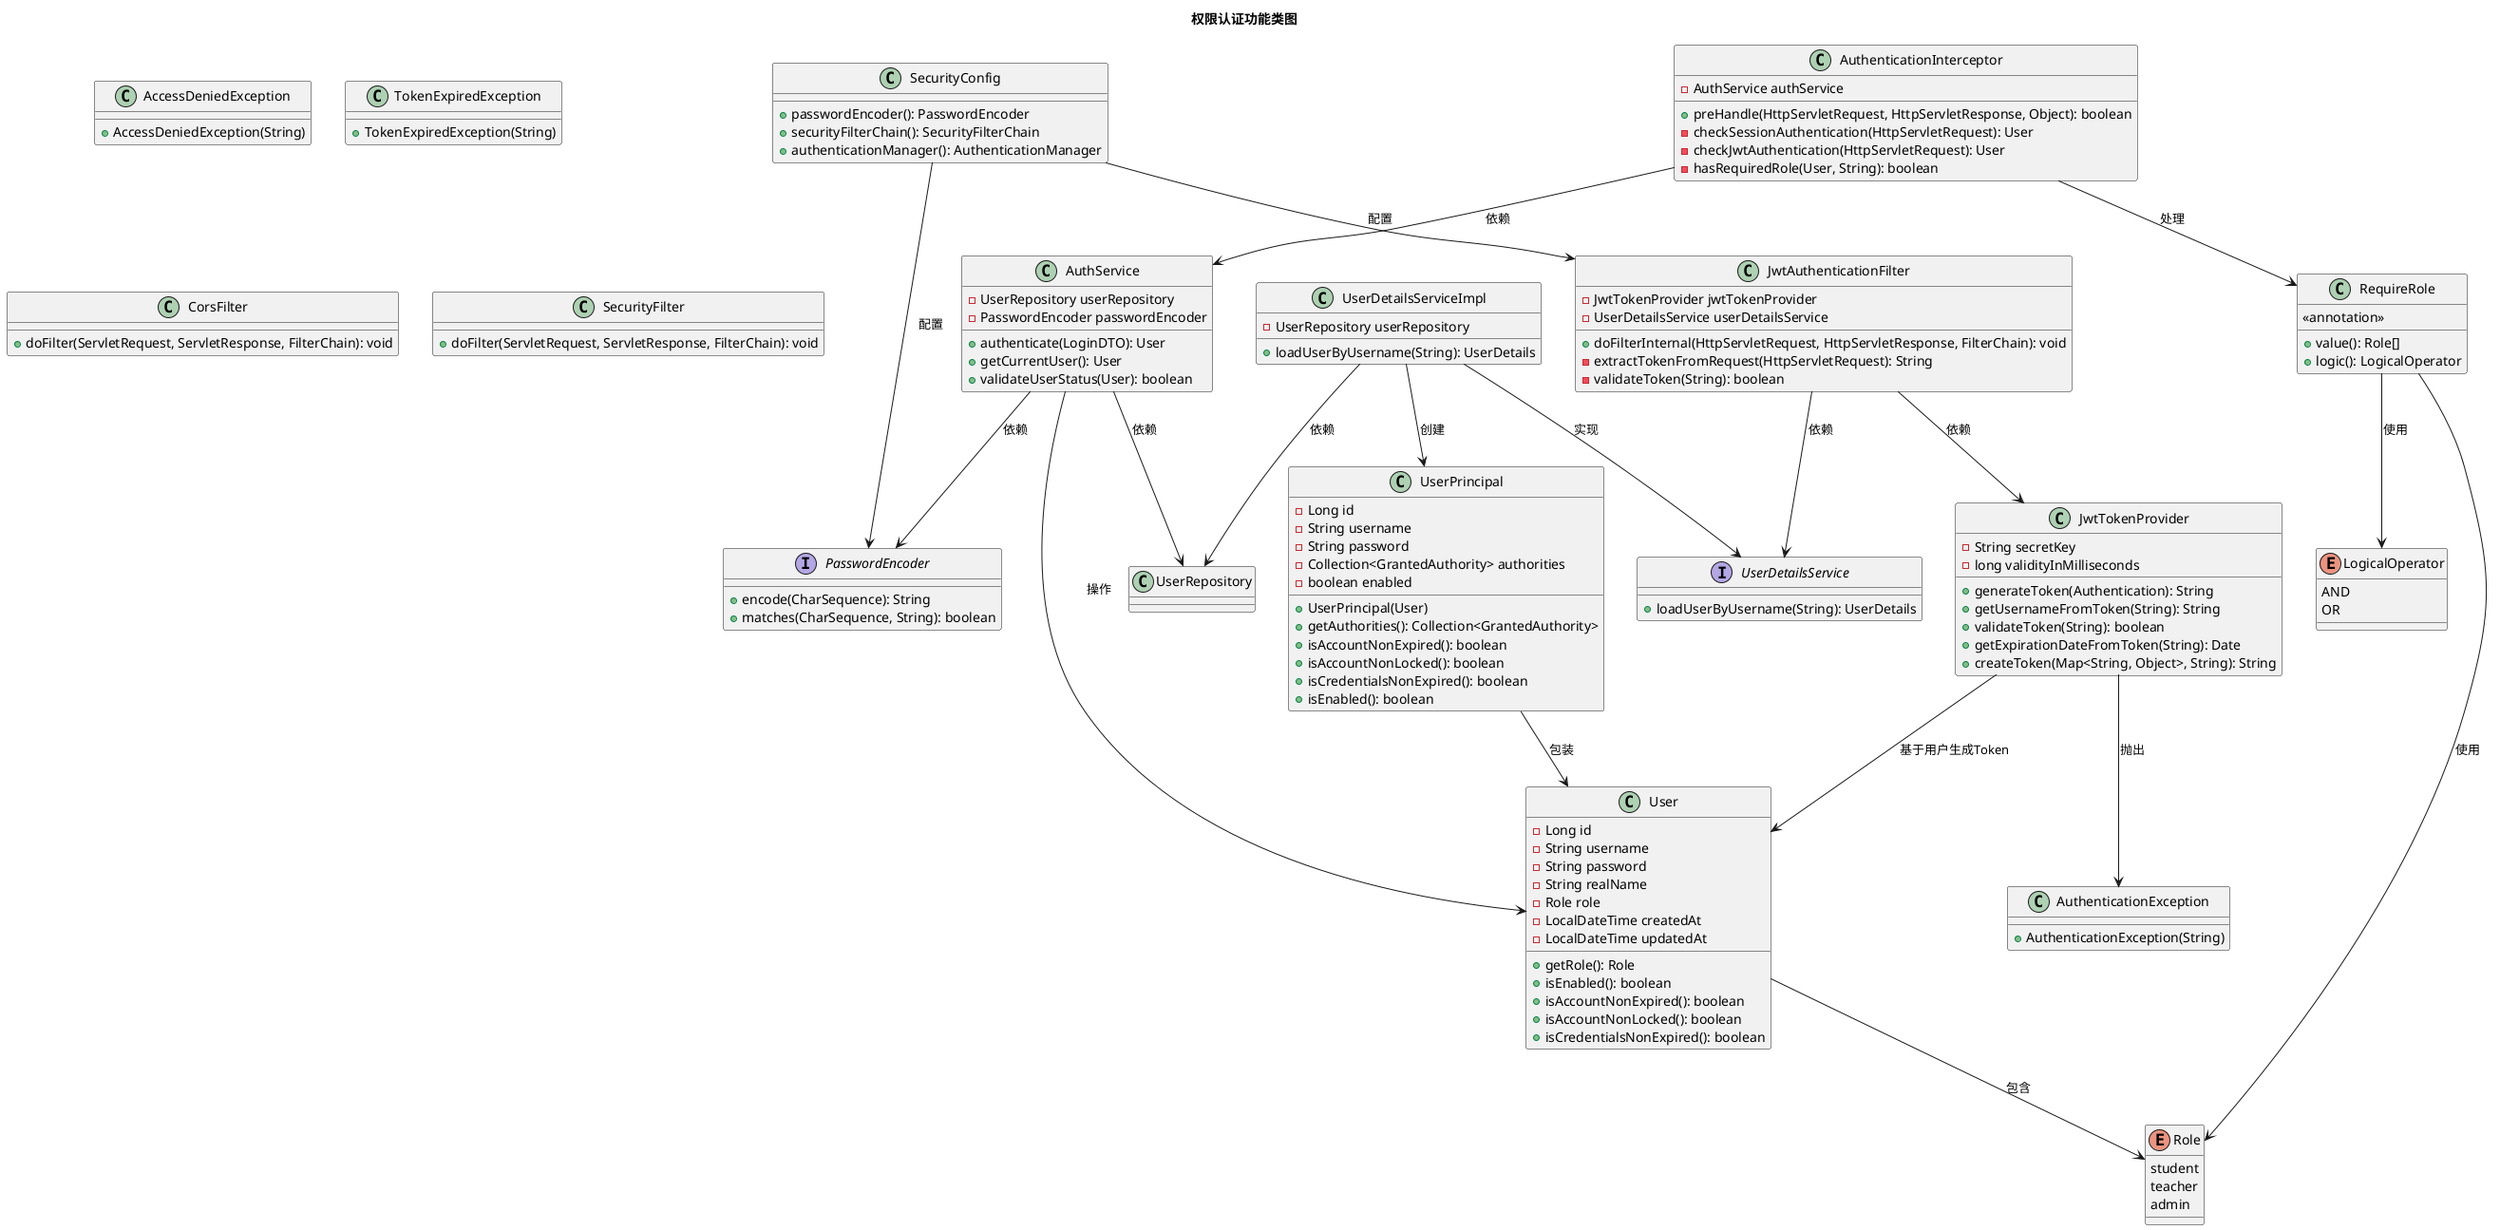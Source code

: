 @startuml 权限认证类图
title 权限认证功能类图

class SecurityConfig {
    + passwordEncoder(): PasswordEncoder
    + securityFilterChain(): SecurityFilterChain
    + authenticationManager(): AuthenticationManager
}
interface PasswordEncoder {
    + encode(CharSequence): String
    + matches(CharSequence, String): boolean
}
class JwtAuthenticationFilter {
    - JwtTokenProvider jwtTokenProvider
    - UserDetailsService userDetailsService
    + doFilterInternal(HttpServletRequest, HttpServletResponse, FilterChain): void
    - extractTokenFromRequest(HttpServletRequest): String
    - validateToken(String): boolean
}
class JwtTokenProvider {
    - String secretKey
    - long validityInMilliseconds
    + generateToken(Authentication): String
    + getUsernameFromToken(String): String
    + validateToken(String): boolean
    + getExpirationDateFromToken(String): Date
    + createToken(Map<String, Object>, String): String
}
class AuthService {
    - UserRepository userRepository
    - PasswordEncoder passwordEncoder
    + authenticate(LoginDTO): User
    + getCurrentUser(): User
    + validateUserStatus(User): boolean
}
class UserDetailsServiceImpl {
    - UserRepository userRepository
    + loadUserByUsername(String): UserDetails
}
interface UserDetailsService {
    + loadUserByUsername(String): UserDetails
}
class User {
    - Long id
    - String username
    - String password
    - String realName
    - Role role
    - LocalDateTime createdAt
    - LocalDateTime updatedAt
    + getRole(): Role
    + isEnabled(): boolean
    + isAccountNonExpired(): boolean
    + isAccountNonLocked(): boolean
    + isCredentialsNonExpired(): boolean
}
enum Role {
    student
    teacher
    admin
}
class UserPrincipal {
    - Long id
    - String username
    - String password
    - Collection<GrantedAuthority> authorities
    - boolean enabled
    + UserPrincipal(User)
    + getAuthorities(): Collection<GrantedAuthority>
    + isAccountNonExpired(): boolean
    + isAccountNonLocked(): boolean
    + isCredentialsNonExpired(): boolean
    + isEnabled(): boolean
}
class AuthenticationException {
    + AuthenticationException(String)
}
class AccessDeniedException {
    + AccessDeniedException(String)
}
class TokenExpiredException {
    + TokenExpiredException(String)
}
class AuthenticationInterceptor {
    - AuthService authService
    + preHandle(HttpServletRequest, HttpServletResponse, Object): boolean
    - checkSessionAuthentication(HttpServletRequest): User
    - checkJwtAuthentication(HttpServletRequest): User
    - hasRequiredRole(User, String): boolean
}
class RequireRole {
    <<annotation>>
    + value(): Role[]
    + logic(): LogicalOperator
}
enum LogicalOperator {
    AND
    OR
}
class CorsFilter {
    + doFilter(ServletRequest, ServletResponse, FilterChain): void
}
class SecurityFilter {
    + doFilter(ServletRequest, ServletResponse, FilterChain): void
}

SecurityConfig --> PasswordEncoder : 配置
SecurityConfig --> JwtAuthenticationFilter : 配置
JwtAuthenticationFilter --> JwtTokenProvider : 依赖
JwtAuthenticationFilter --> UserDetailsService : 依赖

AuthService --> UserRepository : 依赖
AuthService --> PasswordEncoder : 依赖
AuthService --> User : 操作

UserDetailsServiceImpl --> UserDetailsService : 实现
UserDetailsServiceImpl --> UserRepository : 依赖
UserDetailsServiceImpl --> UserPrincipal : 创建

UserPrincipal --> User : 包装
User --> Role : 包含

AuthenticationInterceptor --> AuthService : 依赖
AuthenticationInterceptor --> RequireRole : 处理

RequireRole --> Role : 使用
RequireRole --> LogicalOperator : 使用

JwtTokenProvider --> User : 基于用户生成Token
JwtTokenProvider --> AuthenticationException : 抛出

@enduml 